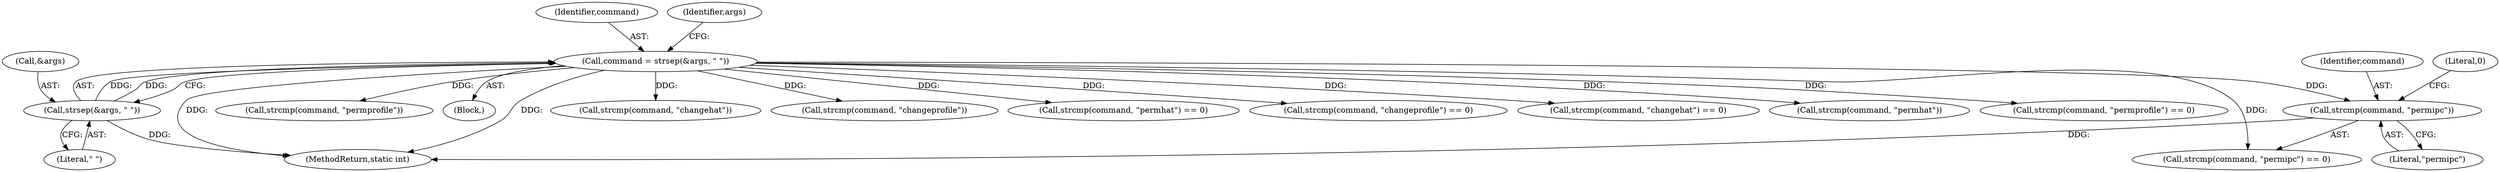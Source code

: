digraph "0_linux_a5b2c5b2ad5853591a6cac6134cd0f599a720865@API" {
"1000259" [label="(Call,strcmp(command, \"permipc\"))"];
"1000158" [label="(Call,command = strsep(&args, \" \"))"];
"1000160" [label="(Call,strsep(&args, \" \"))"];
"1000213" [label="(Call,strcmp(command, \"permhat\") == 0)"];
"1000259" [label="(Call,strcmp(command, \"permipc\"))"];
"1000227" [label="(Call,strcmp(command, \"changeprofile\") == 0)"];
"1000159" [label="(Identifier,command)"];
"1000163" [label="(Literal,\" \")"];
"1000198" [label="(Call,strcmp(command, \"changehat\") == 0)"];
"1000161" [label="(Call,&args)"];
"1000262" [label="(Literal,0)"];
"1000214" [label="(Call,strcmp(command, \"permhat\"))"];
"1000158" [label="(Call,command = strsep(&args, \" \"))"];
"1000243" [label="(Call,strcmp(command, \"permprofile\") == 0)"];
"1000258" [label="(Call,strcmp(command, \"permipc\") == 0)"];
"1000166" [label="(Identifier,args)"];
"1000244" [label="(Call,strcmp(command, \"permprofile\"))"];
"1000108" [label="(Block,)"];
"1000261" [label="(Literal,\"permipc\")"];
"1000333" [label="(MethodReturn,static int)"];
"1000160" [label="(Call,strsep(&args, \" \"))"];
"1000260" [label="(Identifier,command)"];
"1000199" [label="(Call,strcmp(command, \"changehat\"))"];
"1000228" [label="(Call,strcmp(command, \"changeprofile\"))"];
"1000259" -> "1000258"  [label="AST: "];
"1000259" -> "1000261"  [label="CFG: "];
"1000260" -> "1000259"  [label="AST: "];
"1000261" -> "1000259"  [label="AST: "];
"1000262" -> "1000259"  [label="CFG: "];
"1000259" -> "1000333"  [label="DDG: "];
"1000158" -> "1000259"  [label="DDG: "];
"1000158" -> "1000108"  [label="AST: "];
"1000158" -> "1000160"  [label="CFG: "];
"1000159" -> "1000158"  [label="AST: "];
"1000160" -> "1000158"  [label="AST: "];
"1000166" -> "1000158"  [label="CFG: "];
"1000158" -> "1000333"  [label="DDG: "];
"1000158" -> "1000333"  [label="DDG: "];
"1000160" -> "1000158"  [label="DDG: "];
"1000160" -> "1000158"  [label="DDG: "];
"1000158" -> "1000198"  [label="DDG: "];
"1000158" -> "1000199"  [label="DDG: "];
"1000158" -> "1000213"  [label="DDG: "];
"1000158" -> "1000214"  [label="DDG: "];
"1000158" -> "1000227"  [label="DDG: "];
"1000158" -> "1000228"  [label="DDG: "];
"1000158" -> "1000243"  [label="DDG: "];
"1000158" -> "1000244"  [label="DDG: "];
"1000158" -> "1000258"  [label="DDG: "];
"1000160" -> "1000163"  [label="CFG: "];
"1000161" -> "1000160"  [label="AST: "];
"1000163" -> "1000160"  [label="AST: "];
"1000160" -> "1000333"  [label="DDG: "];
}
